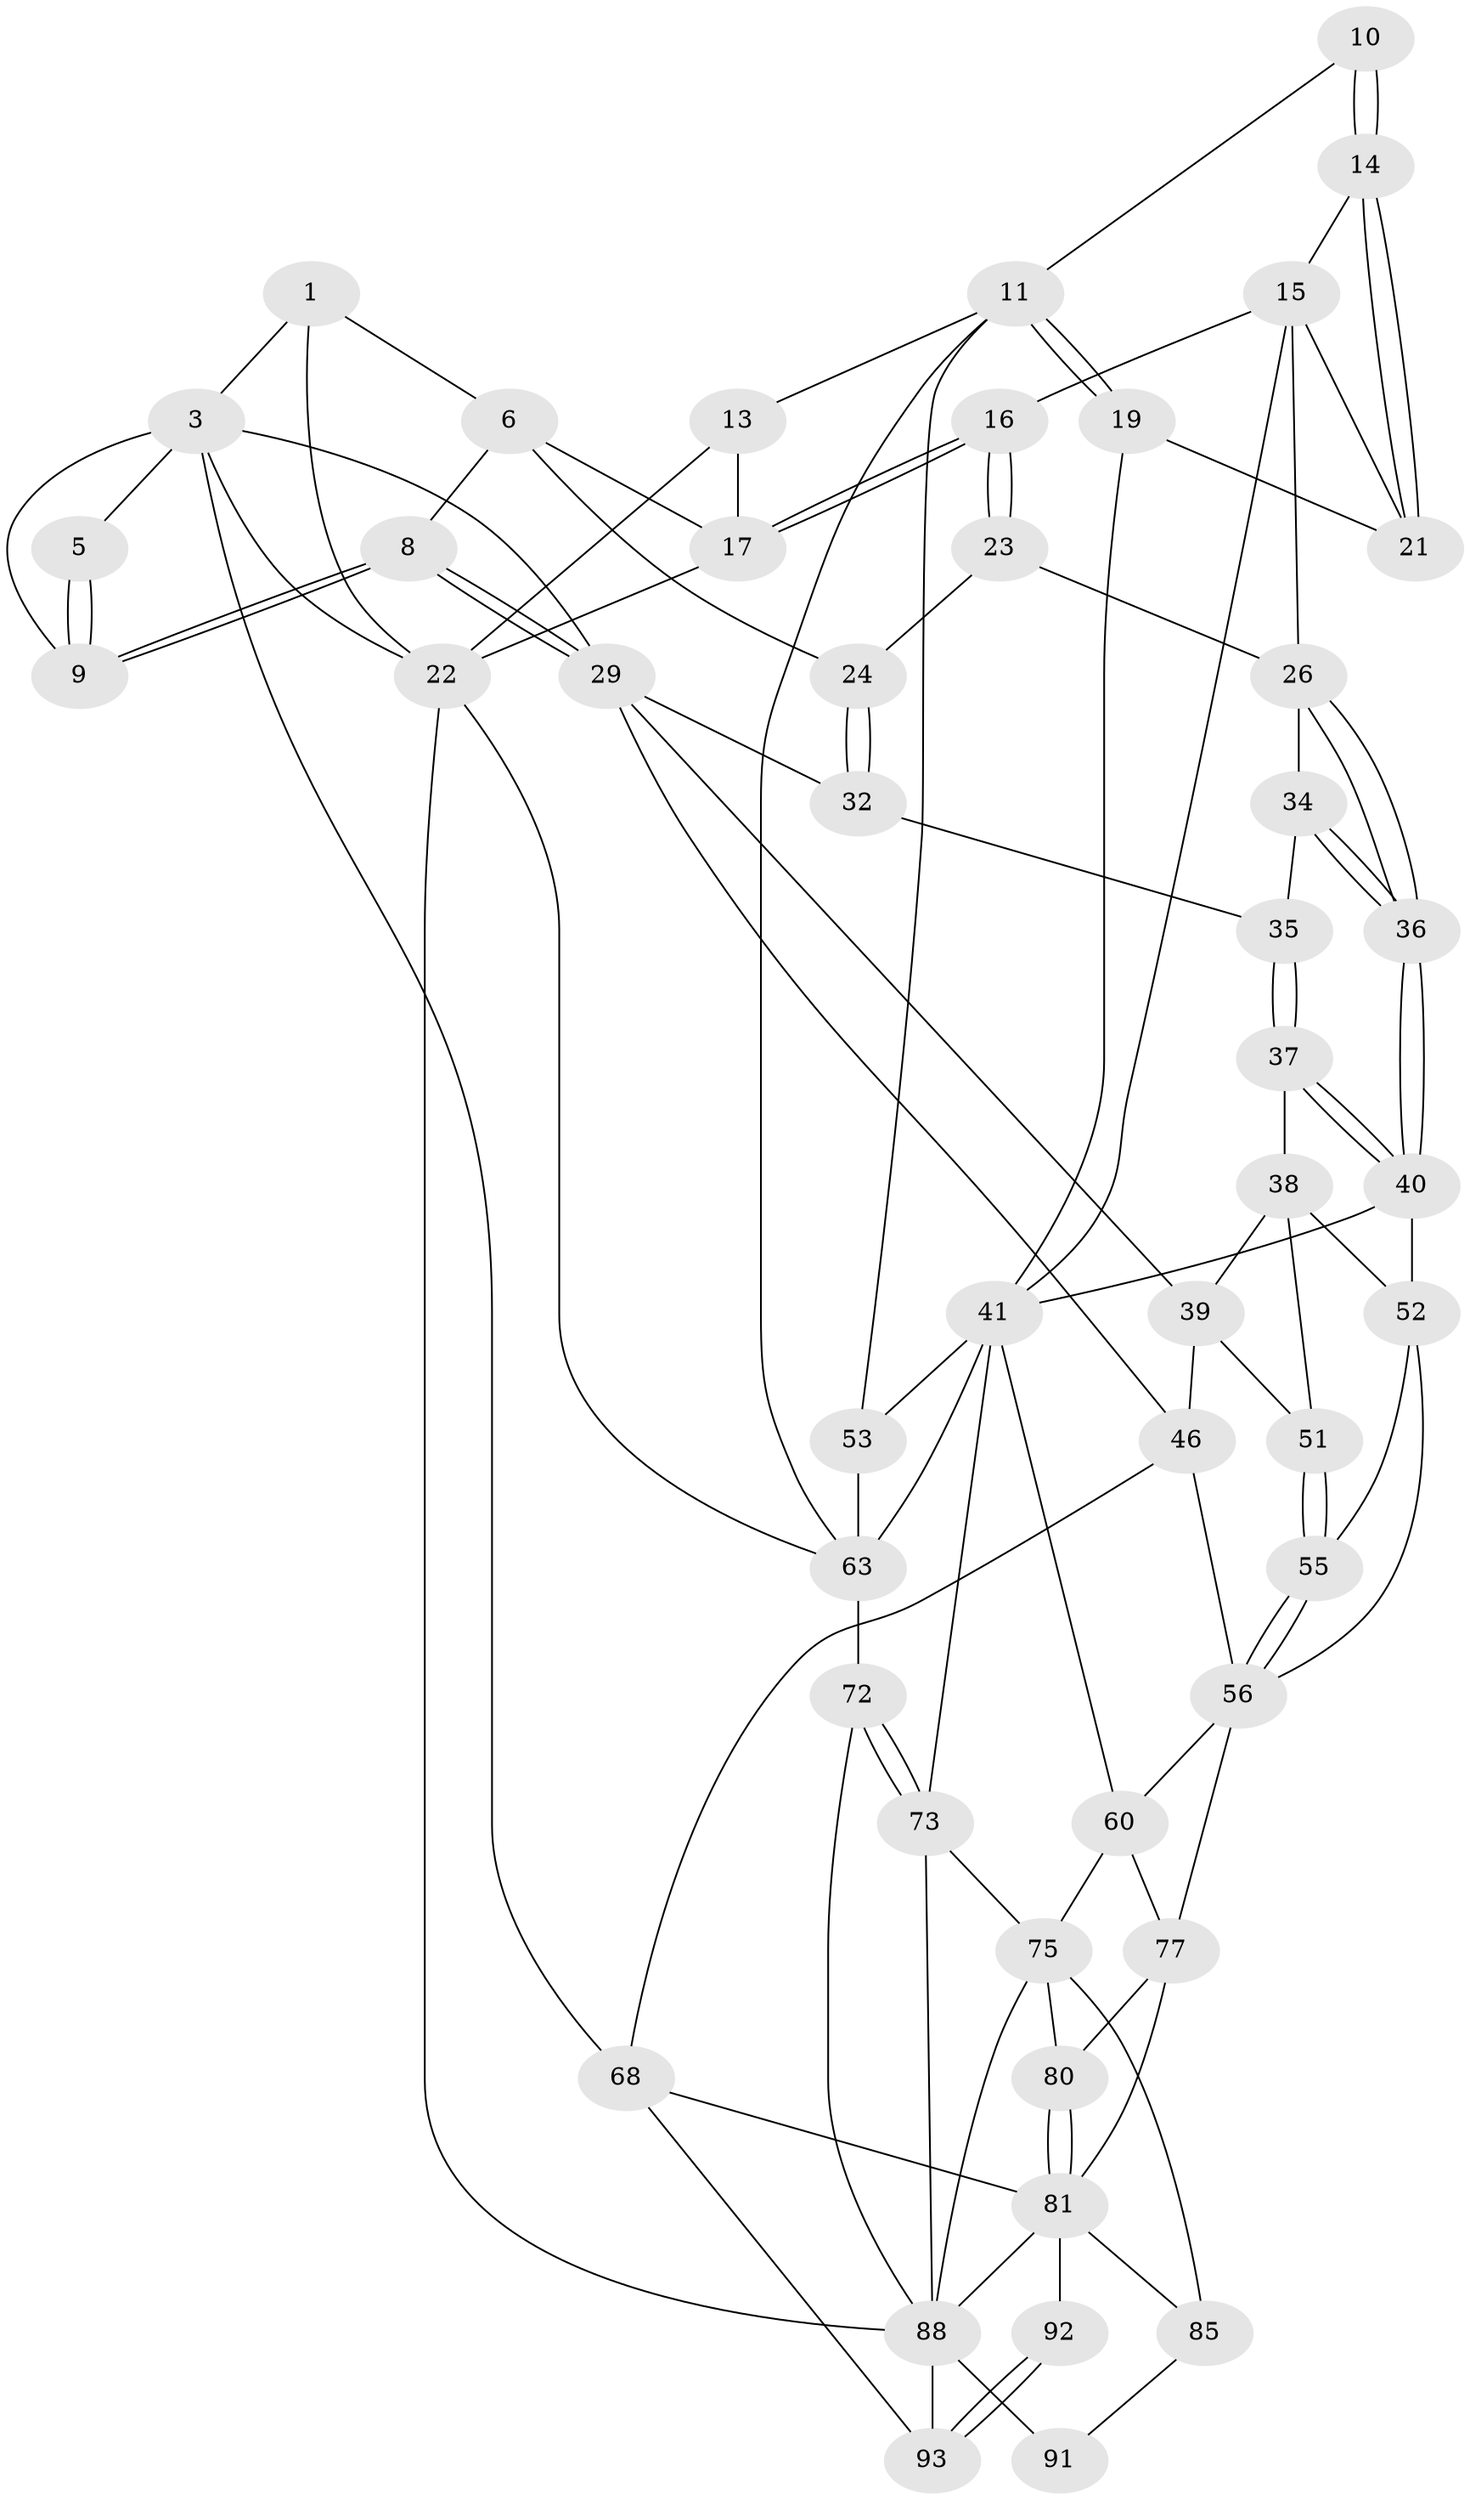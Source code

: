 // original degree distribution, {3: 0.04040404040404041, 6: 0.1717171717171717, 5: 0.6262626262626263, 4: 0.16161616161616163}
// Generated by graph-tools (version 1.1) at 2025/16/03/09/25 04:16:56]
// undirected, 49 vertices, 111 edges
graph export_dot {
graph [start="1"]
  node [color=gray90,style=filled];
  1 [pos="+0.14392465524654086+0.08592816932091951",super="+2"];
  3 [pos="+0+0.07579016770028922",super="+4+31"];
  5 [pos="+0.14262271054204026+0.1229798575515679"];
  6 [pos="+0.4434046705769466+0",super="+7"];
  8 [pos="+0.16184041912809813+0.22752025017355704"];
  9 [pos="+0.1611325268107307+0.2258818458889334"];
  10 [pos="+0.8728496796919251+0.06780115840319068"];
  11 [pos="+0.9157387478517987+0.08663342797435995",super="+12"];
  13 [pos="+0.7516215031314827+0"];
  14 [pos="+0.8060376394524749+0.21187720523105869"];
  15 [pos="+0.6865978649835777+0.19370500562858584",super="+25"];
  16 [pos="+0.559184978817715+0.12171329557570433"];
  17 [pos="+0.4823800711001722+0",super="+18"];
  19 [pos="+1+0.39385430495213913",super="+20"];
  21 [pos="+0.8753289729977275+0.3518438162556446"];
  22 [pos="+0+0",super="+67"];
  23 [pos="+0.5438041358312564+0.23552256274984998"];
  24 [pos="+0.34168366828290403+0.28892454878477414"];
  26 [pos="+0.6869721434573702+0.37439125913014515",super="+27"];
  29 [pos="+0.13546597672705143+0.33520427344312154",super="+33+30"];
  32 [pos="+0.3367220686768772+0.31782798247102856"];
  34 [pos="+0.5077540544954183+0.3304686785779653"];
  35 [pos="+0.4748316726786556+0.3497787112347556"];
  36 [pos="+0.6124385705616727+0.48103577770440753"];
  37 [pos="+0.4500444334017787+0.4351876152341045"];
  38 [pos="+0.3897880983029085+0.4796449086704419",super="+50"];
  39 [pos="+0.34230149039164+0.4622361680467377",super="+45"];
  40 [pos="+0.605691748735513+0.5249743427784036",super="+44"];
  41 [pos="+0.7335428608471541+0.5718403965964571",super="+42+47"];
  46 [pos="+0.18678397462257226+0.5550126514408112",super="+58"];
  51 [pos="+0.3869516019926878+0.590089987776511"];
  52 [pos="+0.5044387443037454+0.5696432734736675",super="+59"];
  53 [pos="+0.9553880827888298+0.6405076025551028"];
  55 [pos="+0.3772204220471881+0.6246903545322218"];
  56 [pos="+0.35690798546596375+0.6540742128080126",super="+57+62"];
  60 [pos="+0.4962988205410012+0.7112636819566621",super="+61"];
  63 [pos="+1+0.7283323281430117",super="+69+64"];
  68 [pos="+0.09196450654966064+0.7721504559524257",super="+90"];
  72 [pos="+0.8121686296078419+0.8639569129965412",super="+98"];
  73 [pos="+0.7560437436224735+0.8492541321604676",super="+74"];
  75 [pos="+0.5807752728781849+0.7599735352725132",super="+76+84"];
  77 [pos="+0.4052698299674092+0.7532185427662399",super="+78"];
  80 [pos="+0.4901040849733848+0.7845761171778428"];
  81 [pos="+0.4396528249360791+0.8321256149987826",super="+82+87"];
  85 [pos="+0.529374547133416+0.8027642256881822",super="+86"];
  88 [pos="+0.6765553498586756+0.8862629014920638",super="+95+89"];
  91 [pos="+0.5395017562951971+0.9098684564281908"];
  92 [pos="+0.3629145052895158+0.9062269500053615"];
  93 [pos="+0.2652560019694451+0.9593705247570554"];
  1 -- 6;
  1 -- 3;
  1 -- 22;
  3 -- 9;
  3 -- 5;
  3 -- 68;
  3 -- 29;
  3 -- 22;
  5 -- 9;
  5 -- 9;
  6 -- 17;
  6 -- 8;
  6 -- 24;
  8 -- 9;
  8 -- 9;
  8 -- 29;
  8 -- 29;
  10 -- 11;
  10 -- 14;
  10 -- 14;
  11 -- 19 [weight=2];
  11 -- 19;
  11 -- 53;
  11 -- 13;
  11 -- 63 [weight=2];
  13 -- 22;
  13 -- 17;
  14 -- 15;
  14 -- 21;
  14 -- 21;
  15 -- 16;
  15 -- 41;
  15 -- 26;
  15 -- 21;
  16 -- 17;
  16 -- 17;
  16 -- 23;
  16 -- 23;
  17 -- 22;
  19 -- 21;
  19 -- 41;
  22 -- 88;
  22 -- 63;
  23 -- 24;
  23 -- 26;
  24 -- 32;
  24 -- 32;
  26 -- 36;
  26 -- 36;
  26 -- 34;
  29 -- 32;
  29 -- 39;
  29 -- 46;
  32 -- 35;
  34 -- 35;
  34 -- 36;
  34 -- 36;
  35 -- 37;
  35 -- 37;
  36 -- 40;
  36 -- 40;
  37 -- 38;
  37 -- 40;
  37 -- 40;
  38 -- 39;
  38 -- 51;
  38 -- 52;
  39 -- 51;
  39 -- 46;
  40 -- 41;
  40 -- 52;
  41 -- 60;
  41 -- 53;
  41 -- 73;
  41 -- 63;
  46 -- 56;
  46 -- 68;
  51 -- 55;
  51 -- 55;
  52 -- 55;
  52 -- 56;
  53 -- 63;
  55 -- 56;
  55 -- 56;
  56 -- 77;
  56 -- 60;
  60 -- 77;
  60 -- 75;
  63 -- 72 [weight=2];
  68 -- 81;
  68 -- 93;
  72 -- 73;
  72 -- 73;
  72 -- 88;
  73 -- 88;
  73 -- 75;
  75 -- 80;
  75 -- 85 [weight=2];
  75 -- 88;
  77 -- 80;
  77 -- 81;
  80 -- 81;
  80 -- 81;
  81 -- 92 [weight=2];
  81 -- 88;
  81 -- 85;
  85 -- 91;
  88 -- 91 [weight=2];
  88 -- 93;
  92 -- 93;
  92 -- 93;
}

